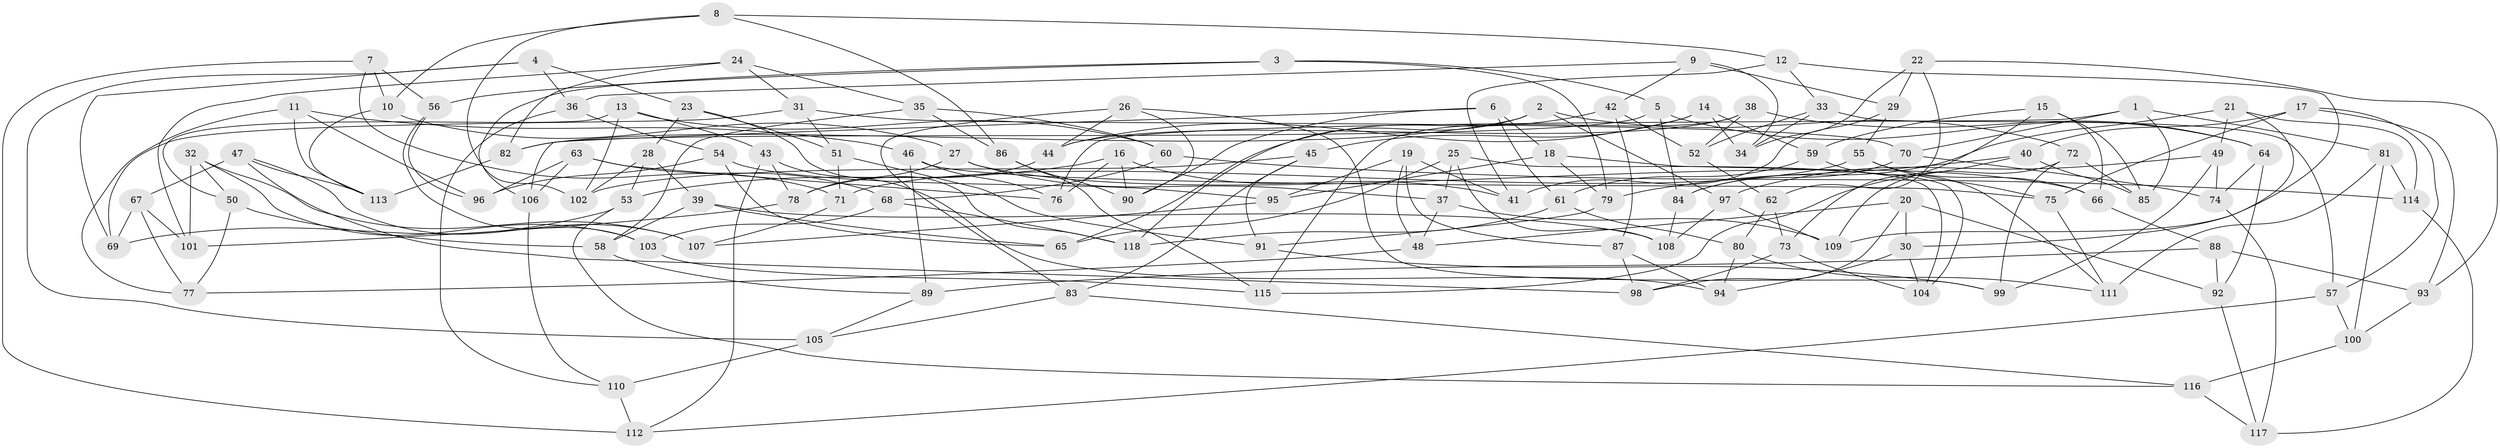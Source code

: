 // Generated by graph-tools (version 1.1) at 2025/38/03/09/25 02:38:07]
// undirected, 118 vertices, 236 edges
graph export_dot {
graph [start="1"]
  node [color=gray90,style=filled];
  1;
  2;
  3;
  4;
  5;
  6;
  7;
  8;
  9;
  10;
  11;
  12;
  13;
  14;
  15;
  16;
  17;
  18;
  19;
  20;
  21;
  22;
  23;
  24;
  25;
  26;
  27;
  28;
  29;
  30;
  31;
  32;
  33;
  34;
  35;
  36;
  37;
  38;
  39;
  40;
  41;
  42;
  43;
  44;
  45;
  46;
  47;
  48;
  49;
  50;
  51;
  52;
  53;
  54;
  55;
  56;
  57;
  58;
  59;
  60;
  61;
  62;
  63;
  64;
  65;
  66;
  67;
  68;
  69;
  70;
  71;
  72;
  73;
  74;
  75;
  76;
  77;
  78;
  79;
  80;
  81;
  82;
  83;
  84;
  85;
  86;
  87;
  88;
  89;
  90;
  91;
  92;
  93;
  94;
  95;
  96;
  97;
  98;
  99;
  100;
  101;
  102;
  103;
  104;
  105;
  106;
  107;
  108;
  109;
  110;
  111;
  112;
  113;
  114;
  115;
  116;
  117;
  118;
  1 -- 81;
  1 -- 76;
  1 -- 85;
  1 -- 70;
  2 -- 72;
  2 -- 82;
  2 -- 97;
  2 -- 118;
  3 -- 5;
  3 -- 79;
  3 -- 106;
  3 -- 56;
  4 -- 105;
  4 -- 69;
  4 -- 36;
  4 -- 23;
  5 -- 82;
  5 -- 64;
  5 -- 84;
  6 -- 61;
  6 -- 90;
  6 -- 18;
  6 -- 106;
  7 -- 56;
  7 -- 112;
  7 -- 71;
  7 -- 10;
  8 -- 10;
  8 -- 86;
  8 -- 12;
  8 -- 102;
  9 -- 36;
  9 -- 34;
  9 -- 29;
  9 -- 42;
  10 -- 113;
  10 -- 27;
  11 -- 77;
  11 -- 46;
  11 -- 113;
  11 -- 96;
  12 -- 109;
  12 -- 33;
  12 -- 41;
  13 -- 43;
  13 -- 60;
  13 -- 50;
  13 -- 102;
  14 -- 45;
  14 -- 44;
  14 -- 34;
  14 -- 59;
  15 -- 73;
  15 -- 66;
  15 -- 85;
  15 -- 59;
  16 -- 41;
  16 -- 90;
  16 -- 53;
  16 -- 76;
  17 -- 93;
  17 -- 57;
  17 -- 75;
  17 -- 40;
  18 -- 79;
  18 -- 95;
  18 -- 104;
  19 -- 95;
  19 -- 87;
  19 -- 48;
  19 -- 41;
  20 -- 98;
  20 -- 48;
  20 -- 30;
  20 -- 92;
  21 -- 30;
  21 -- 84;
  21 -- 49;
  21 -- 114;
  22 -- 62;
  22 -- 93;
  22 -- 29;
  22 -- 34;
  23 -- 28;
  23 -- 118;
  23 -- 51;
  24 -- 82;
  24 -- 101;
  24 -- 31;
  24 -- 35;
  25 -- 37;
  25 -- 108;
  25 -- 65;
  25 -- 104;
  26 -- 83;
  26 -- 90;
  26 -- 99;
  26 -- 44;
  27 -- 37;
  27 -- 66;
  27 -- 78;
  28 -- 102;
  28 -- 53;
  28 -- 39;
  29 -- 55;
  29 -- 41;
  30 -- 94;
  30 -- 104;
  31 -- 51;
  31 -- 69;
  31 -- 70;
  32 -- 50;
  32 -- 103;
  32 -- 101;
  32 -- 107;
  33 -- 57;
  33 -- 34;
  33 -- 52;
  35 -- 86;
  35 -- 60;
  35 -- 58;
  36 -- 110;
  36 -- 54;
  37 -- 48;
  37 -- 109;
  38 -- 44;
  38 -- 52;
  38 -- 115;
  38 -- 64;
  39 -- 65;
  39 -- 108;
  39 -- 58;
  40 -- 115;
  40 -- 79;
  40 -- 85;
  42 -- 65;
  42 -- 87;
  42 -- 52;
  43 -- 112;
  43 -- 94;
  43 -- 78;
  44 -- 78;
  45 -- 91;
  45 -- 83;
  45 -- 102;
  46 -- 89;
  46 -- 75;
  46 -- 76;
  47 -- 113;
  47 -- 107;
  47 -- 98;
  47 -- 67;
  48 -- 77;
  49 -- 99;
  49 -- 74;
  49 -- 97;
  50 -- 77;
  50 -- 58;
  51 -- 91;
  51 -- 71;
  52 -- 62;
  53 -- 69;
  53 -- 116;
  54 -- 65;
  54 -- 95;
  54 -- 96;
  55 -- 71;
  55 -- 75;
  55 -- 66;
  56 -- 103;
  56 -- 96;
  57 -- 112;
  57 -- 100;
  58 -- 89;
  59 -- 111;
  59 -- 61;
  60 -- 114;
  60 -- 68;
  61 -- 80;
  61 -- 118;
  62 -- 73;
  62 -- 80;
  63 -- 68;
  63 -- 96;
  63 -- 106;
  63 -- 76;
  64 -- 74;
  64 -- 92;
  66 -- 88;
  67 -- 101;
  67 -- 69;
  67 -- 77;
  68 -- 118;
  68 -- 103;
  70 -- 84;
  70 -- 74;
  71 -- 107;
  72 -- 109;
  72 -- 99;
  72 -- 85;
  73 -- 98;
  73 -- 104;
  74 -- 117;
  75 -- 111;
  78 -- 101;
  79 -- 91;
  80 -- 111;
  80 -- 94;
  81 -- 111;
  81 -- 114;
  81 -- 100;
  82 -- 113;
  83 -- 105;
  83 -- 116;
  84 -- 108;
  86 -- 90;
  86 -- 115;
  87 -- 98;
  87 -- 94;
  88 -- 93;
  88 -- 92;
  88 -- 89;
  89 -- 105;
  91 -- 99;
  92 -- 117;
  93 -- 100;
  95 -- 107;
  97 -- 109;
  97 -- 108;
  100 -- 116;
  103 -- 115;
  105 -- 110;
  106 -- 110;
  110 -- 112;
  114 -- 117;
  116 -- 117;
}
